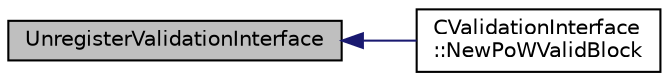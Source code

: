 digraph "UnregisterValidationInterface"
{
  edge [fontname="Helvetica",fontsize="10",labelfontname="Helvetica",labelfontsize="10"];
  node [fontname="Helvetica",fontsize="10",shape=record];
  rankdir="LR";
  Node9 [label="UnregisterValidationInterface",height=0.2,width=0.4,color="black", fillcolor="grey75", style="filled", fontcolor="black"];
  Node9 -> Node10 [dir="back",color="midnightblue",fontsize="10",style="solid",fontname="Helvetica"];
  Node10 [label="CValidationInterface\l::NewPoWValidBlock",height=0.2,width=0.4,color="black", fillcolor="white", style="filled",URL="$class_c_validation_interface.html#a07bcbde7de90f5cfbc76f185465d4281"];
}
